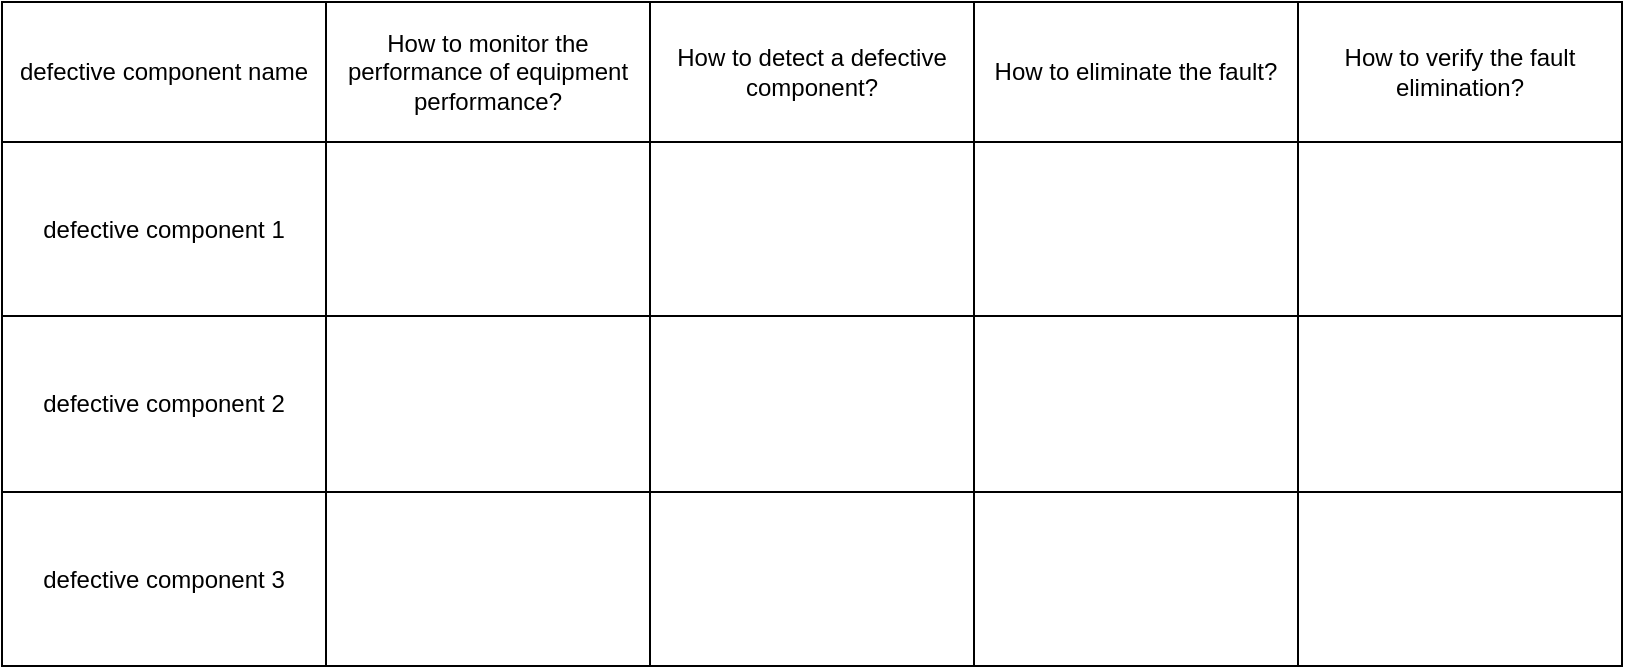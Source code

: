 <mxfile version="15.0.6" type="github">
  <diagram id="4_eNWzwnBPdjGAX8QIh4" name="Page-1">
    <mxGraphModel dx="1666" dy="831" grid="1" gridSize="10" guides="1" tooltips="1" connect="1" arrows="1" fold="1" page="1" pageScale="1" pageWidth="827" pageHeight="1169" math="0" shadow="0">
      <root>
        <mxCell id="0" />
        <mxCell id="1" parent="0" />
        <mxCell id="FYJbt8zKLaMy1Ooj_55s-1" value="" style="shape=table;startSize=0;container=1;collapsible=0;childLayout=tableLayout;" vertex="1" parent="1">
          <mxGeometry x="60" y="340" width="810" height="332" as="geometry" />
        </mxCell>
        <mxCell id="FYJbt8zKLaMy1Ooj_55s-2" value="" style="shape=partialRectangle;collapsible=0;dropTarget=0;pointerEvents=0;fillColor=none;top=0;left=0;bottom=0;right=0;points=[[0,0.5],[1,0.5]];portConstraint=eastwest;" vertex="1" parent="FYJbt8zKLaMy1Ooj_55s-1">
          <mxGeometry width="810" height="70" as="geometry" />
        </mxCell>
        <mxCell id="FYJbt8zKLaMy1Ooj_55s-3" value="defective component name" style="shape=partialRectangle;html=1;whiteSpace=wrap;connectable=0;overflow=hidden;fillColor=none;top=0;left=0;bottom=0;right=0;pointerEvents=1;" vertex="1" parent="FYJbt8zKLaMy1Ooj_55s-2">
          <mxGeometry width="162" height="70" as="geometry" />
        </mxCell>
        <mxCell id="FYJbt8zKLaMy1Ooj_55s-4" value="How to monitor the performance of equipment performance?" style="shape=partialRectangle;html=1;whiteSpace=wrap;connectable=0;overflow=hidden;fillColor=none;top=0;left=0;bottom=0;right=0;pointerEvents=1;" vertex="1" parent="FYJbt8zKLaMy1Ooj_55s-2">
          <mxGeometry x="162" width="162" height="70" as="geometry" />
        </mxCell>
        <mxCell id="FYJbt8zKLaMy1Ooj_55s-5" value="How to detect a defective component?" style="shape=partialRectangle;html=1;whiteSpace=wrap;connectable=0;overflow=hidden;fillColor=none;top=0;left=0;bottom=0;right=0;pointerEvents=1;" vertex="1" parent="FYJbt8zKLaMy1Ooj_55s-2">
          <mxGeometry x="324" width="162" height="70" as="geometry" />
        </mxCell>
        <mxCell id="FYJbt8zKLaMy1Ooj_55s-6" value="How to eliminate the fault?" style="shape=partialRectangle;html=1;whiteSpace=wrap;connectable=0;overflow=hidden;fillColor=none;top=0;left=0;bottom=0;right=0;pointerEvents=1;" vertex="1" parent="FYJbt8zKLaMy1Ooj_55s-2">
          <mxGeometry x="486" width="162" height="70" as="geometry" />
        </mxCell>
        <mxCell id="FYJbt8zKLaMy1Ooj_55s-7" value="How to verify the fault elimination?" style="shape=partialRectangle;html=1;whiteSpace=wrap;connectable=0;overflow=hidden;fillColor=none;top=0;left=0;bottom=0;right=0;pointerEvents=1;" vertex="1" parent="FYJbt8zKLaMy1Ooj_55s-2">
          <mxGeometry x="648" width="162" height="70" as="geometry" />
        </mxCell>
        <mxCell id="FYJbt8zKLaMy1Ooj_55s-8" value="" style="shape=partialRectangle;collapsible=0;dropTarget=0;pointerEvents=0;fillColor=none;top=0;left=0;bottom=0;right=0;points=[[0,0.5],[1,0.5]];portConstraint=eastwest;" vertex="1" parent="FYJbt8zKLaMy1Ooj_55s-1">
          <mxGeometry y="70" width="810" height="87" as="geometry" />
        </mxCell>
        <mxCell id="FYJbt8zKLaMy1Ooj_55s-9" value="defective component 1" style="shape=partialRectangle;html=1;whiteSpace=wrap;connectable=0;overflow=hidden;fillColor=none;top=0;left=0;bottom=0;right=0;pointerEvents=1;" vertex="1" parent="FYJbt8zKLaMy1Ooj_55s-8">
          <mxGeometry width="162" height="87" as="geometry" />
        </mxCell>
        <mxCell id="FYJbt8zKLaMy1Ooj_55s-10" value="" style="shape=partialRectangle;html=1;whiteSpace=wrap;connectable=0;overflow=hidden;fillColor=none;top=0;left=0;bottom=0;right=0;pointerEvents=1;" vertex="1" parent="FYJbt8zKLaMy1Ooj_55s-8">
          <mxGeometry x="162" width="162" height="87" as="geometry" />
        </mxCell>
        <mxCell id="FYJbt8zKLaMy1Ooj_55s-11" value="" style="shape=partialRectangle;html=1;whiteSpace=wrap;connectable=0;overflow=hidden;fillColor=none;top=0;left=0;bottom=0;right=0;pointerEvents=1;" vertex="1" parent="FYJbt8zKLaMy1Ooj_55s-8">
          <mxGeometry x="324" width="162" height="87" as="geometry" />
        </mxCell>
        <mxCell id="FYJbt8zKLaMy1Ooj_55s-12" value="" style="shape=partialRectangle;html=1;whiteSpace=wrap;connectable=0;overflow=hidden;fillColor=none;top=0;left=0;bottom=0;right=0;pointerEvents=1;" vertex="1" parent="FYJbt8zKLaMy1Ooj_55s-8">
          <mxGeometry x="486" width="162" height="87" as="geometry" />
        </mxCell>
        <mxCell id="FYJbt8zKLaMy1Ooj_55s-13" value="" style="shape=partialRectangle;html=1;whiteSpace=wrap;connectable=0;overflow=hidden;fillColor=none;top=0;left=0;bottom=0;right=0;pointerEvents=1;" vertex="1" parent="FYJbt8zKLaMy1Ooj_55s-8">
          <mxGeometry x="648" width="162" height="87" as="geometry" />
        </mxCell>
        <mxCell id="FYJbt8zKLaMy1Ooj_55s-14" value="" style="shape=partialRectangle;collapsible=0;dropTarget=0;pointerEvents=0;fillColor=none;top=0;left=0;bottom=0;right=0;points=[[0,0.5],[1,0.5]];portConstraint=eastwest;" vertex="1" parent="FYJbt8zKLaMy1Ooj_55s-1">
          <mxGeometry y="157" width="810" height="88" as="geometry" />
        </mxCell>
        <mxCell id="FYJbt8zKLaMy1Ooj_55s-15" value="defective component 2" style="shape=partialRectangle;html=1;whiteSpace=wrap;connectable=0;overflow=hidden;fillColor=none;top=0;left=0;bottom=0;right=0;pointerEvents=1;" vertex="1" parent="FYJbt8zKLaMy1Ooj_55s-14">
          <mxGeometry width="162" height="88" as="geometry" />
        </mxCell>
        <mxCell id="FYJbt8zKLaMy1Ooj_55s-16" value="" style="shape=partialRectangle;html=1;whiteSpace=wrap;connectable=0;overflow=hidden;fillColor=none;top=0;left=0;bottom=0;right=0;pointerEvents=1;" vertex="1" parent="FYJbt8zKLaMy1Ooj_55s-14">
          <mxGeometry x="162" width="162" height="88" as="geometry" />
        </mxCell>
        <mxCell id="FYJbt8zKLaMy1Ooj_55s-17" value="" style="shape=partialRectangle;html=1;whiteSpace=wrap;connectable=0;overflow=hidden;fillColor=none;top=0;left=0;bottom=0;right=0;pointerEvents=1;" vertex="1" parent="FYJbt8zKLaMy1Ooj_55s-14">
          <mxGeometry x="324" width="162" height="88" as="geometry" />
        </mxCell>
        <mxCell id="FYJbt8zKLaMy1Ooj_55s-18" value="" style="shape=partialRectangle;html=1;whiteSpace=wrap;connectable=0;overflow=hidden;fillColor=none;top=0;left=0;bottom=0;right=0;pointerEvents=1;" vertex="1" parent="FYJbt8zKLaMy1Ooj_55s-14">
          <mxGeometry x="486" width="162" height="88" as="geometry" />
        </mxCell>
        <mxCell id="FYJbt8zKLaMy1Ooj_55s-19" value="" style="shape=partialRectangle;html=1;whiteSpace=wrap;connectable=0;overflow=hidden;fillColor=none;top=0;left=0;bottom=0;right=0;pointerEvents=1;" vertex="1" parent="FYJbt8zKLaMy1Ooj_55s-14">
          <mxGeometry x="648" width="162" height="88" as="geometry" />
        </mxCell>
        <mxCell id="FYJbt8zKLaMy1Ooj_55s-20" value="" style="shape=partialRectangle;collapsible=0;dropTarget=0;pointerEvents=0;fillColor=none;top=0;left=0;bottom=0;right=0;points=[[0,0.5],[1,0.5]];portConstraint=eastwest;" vertex="1" parent="FYJbt8zKLaMy1Ooj_55s-1">
          <mxGeometry y="245" width="810" height="87" as="geometry" />
        </mxCell>
        <mxCell id="FYJbt8zKLaMy1Ooj_55s-21" value="defective component 3" style="shape=partialRectangle;html=1;whiteSpace=wrap;connectable=0;overflow=hidden;fillColor=none;top=0;left=0;bottom=0;right=0;pointerEvents=1;" vertex="1" parent="FYJbt8zKLaMy1Ooj_55s-20">
          <mxGeometry width="162" height="87" as="geometry" />
        </mxCell>
        <mxCell id="FYJbt8zKLaMy1Ooj_55s-22" value="" style="shape=partialRectangle;html=1;whiteSpace=wrap;connectable=0;overflow=hidden;fillColor=none;top=0;left=0;bottom=0;right=0;pointerEvents=1;" vertex="1" parent="FYJbt8zKLaMy1Ooj_55s-20">
          <mxGeometry x="162" width="162" height="87" as="geometry" />
        </mxCell>
        <mxCell id="FYJbt8zKLaMy1Ooj_55s-23" value="" style="shape=partialRectangle;html=1;whiteSpace=wrap;connectable=0;overflow=hidden;fillColor=none;top=0;left=0;bottom=0;right=0;pointerEvents=1;" vertex="1" parent="FYJbt8zKLaMy1Ooj_55s-20">
          <mxGeometry x="324" width="162" height="87" as="geometry" />
        </mxCell>
        <mxCell id="FYJbt8zKLaMy1Ooj_55s-24" value="" style="shape=partialRectangle;html=1;whiteSpace=wrap;connectable=0;overflow=hidden;fillColor=none;top=0;left=0;bottom=0;right=0;pointerEvents=1;" vertex="1" parent="FYJbt8zKLaMy1Ooj_55s-20">
          <mxGeometry x="486" width="162" height="87" as="geometry" />
        </mxCell>
        <mxCell id="FYJbt8zKLaMy1Ooj_55s-25" value="" style="shape=partialRectangle;html=1;whiteSpace=wrap;connectable=0;overflow=hidden;fillColor=none;top=0;left=0;bottom=0;right=0;pointerEvents=1;" vertex="1" parent="FYJbt8zKLaMy1Ooj_55s-20">
          <mxGeometry x="648" width="162" height="87" as="geometry" />
        </mxCell>
      </root>
    </mxGraphModel>
  </diagram>
</mxfile>
